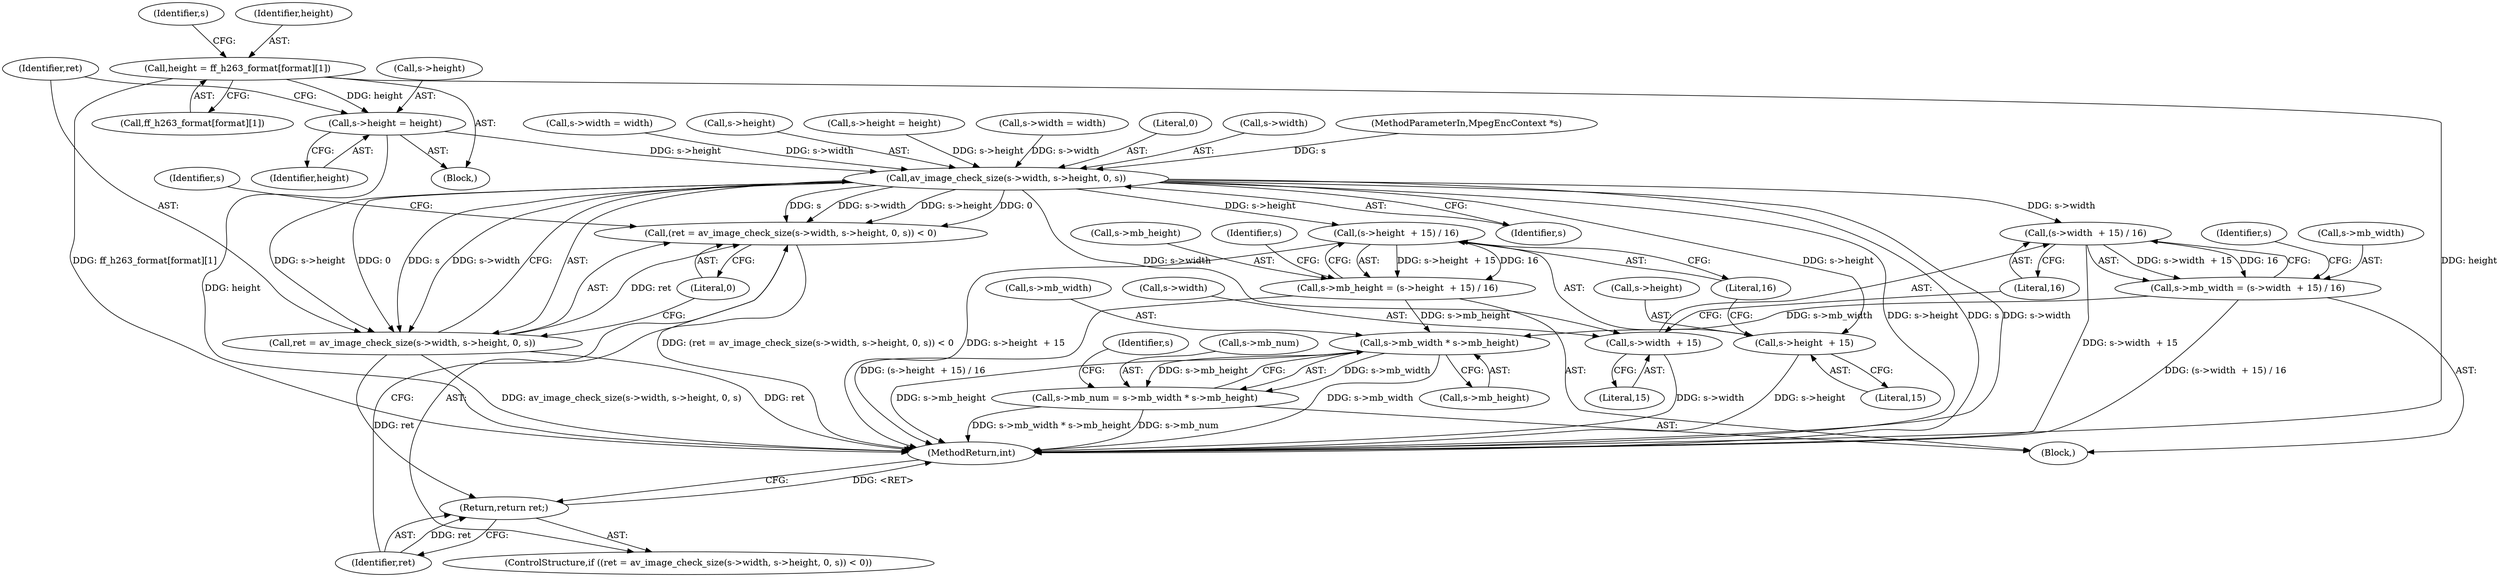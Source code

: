 digraph "0_libav_0a49a62f998747cfa564d98d36a459fe70d3299b@pointer" {
"1000418" [label="(Call,s->height = height)"];
"1000320" [label="(Call,height = ff_h263_format[format][1])"];
"1001036" [label="(Call,av_image_check_size(s->width, s->height, 0, s))"];
"1001033" [label="(Call,(ret = av_image_check_size(s->width, s->height, 0, s)) < 0)"];
"1001034" [label="(Call,ret = av_image_check_size(s->width, s->height, 0, s))"];
"1001046" [label="(Return,return ret;)"];
"1001052" [label="(Call,(s->width  + 15) / 16)"];
"1001048" [label="(Call,s->mb_width = (s->width  + 15) / 16)"];
"1001074" [label="(Call,s->mb_width * s->mb_height)"];
"1001070" [label="(Call,s->mb_num = s->mb_width * s->mb_height)"];
"1001053" [label="(Call,s->width  + 15)"];
"1001063" [label="(Call,(s->height  + 15) / 16)"];
"1001059" [label="(Call,s->mb_height = (s->height  + 15) / 16)"];
"1001064" [label="(Call,s->height  + 15)"];
"1001036" [label="(Call,av_image_check_size(s->width, s->height, 0, s))"];
"1000418" [label="(Call,s->height = height)"];
"1000320" [label="(Call,height = ff_h263_format[format][1])"];
"1000307" [label="(Block,)"];
"1000850" [label="(Call,s->height = height)"];
"1001045" [label="(Literal,0)"];
"1001057" [label="(Literal,15)"];
"1001060" [label="(Call,s->mb_height)"];
"1001035" [label="(Identifier,ret)"];
"1000419" [label="(Call,s->height)"];
"1001047" [label="(Identifier,ret)"];
"1000136" [label="(Block,)"];
"1000413" [label="(Call,s->width = width)"];
"1001043" [label="(Literal,0)"];
"1001046" [label="(Return,return ret;)"];
"1001034" [label="(Call,ret = av_image_check_size(s->width, s->height, 0, s))"];
"1001052" [label="(Call,(s->width  + 15) / 16)"];
"1001078" [label="(Call,s->mb_height)"];
"1001084" [label="(Identifier,s)"];
"1001053" [label="(Call,s->width  + 15)"];
"1001072" [label="(Identifier,s)"];
"1001059" [label="(Call,s->mb_height = (s->height  + 15) / 16)"];
"1001068" [label="(Literal,15)"];
"1001037" [label="(Call,s->width)"];
"1001070" [label="(Call,s->mb_num = s->mb_width * s->mb_height)"];
"1001074" [label="(Call,s->mb_width * s->mb_height)"];
"1000135" [label="(MethodParameterIn,MpegEncContext *s)"];
"1001061" [label="(Identifier,s)"];
"1001033" [label="(Call,(ret = av_image_check_size(s->width, s->height, 0, s)) < 0)"];
"1001050" [label="(Identifier,s)"];
"1000845" [label="(Call,s->width = width)"];
"1001032" [label="(ControlStructure,if ((ret = av_image_check_size(s->width, s->height, 0, s)) < 0))"];
"1001065" [label="(Call,s->height)"];
"1000329" [label="(Identifier,s)"];
"1001058" [label="(Literal,16)"];
"1000322" [label="(Call,ff_h263_format[format][1])"];
"1001064" [label="(Call,s->height  + 15)"];
"1001071" [label="(Call,s->mb_num)"];
"1000422" [label="(Identifier,height)"];
"1001063" [label="(Call,(s->height  + 15) / 16)"];
"1001069" [label="(Literal,16)"];
"1001049" [label="(Call,s->mb_width)"];
"1000321" [label="(Identifier,height)"];
"1001075" [label="(Call,s->mb_width)"];
"1001103" [label="(MethodReturn,int)"];
"1001048" [label="(Call,s->mb_width = (s->width  + 15) / 16)"];
"1001054" [label="(Call,s->width)"];
"1001044" [label="(Identifier,s)"];
"1001040" [label="(Call,s->height)"];
"1000418" -> "1000307"  [label="AST: "];
"1000418" -> "1000422"  [label="CFG: "];
"1000419" -> "1000418"  [label="AST: "];
"1000422" -> "1000418"  [label="AST: "];
"1001035" -> "1000418"  [label="CFG: "];
"1000418" -> "1001103"  [label="DDG: height"];
"1000320" -> "1000418"  [label="DDG: height"];
"1000418" -> "1001036"  [label="DDG: s->height"];
"1000320" -> "1000307"  [label="AST: "];
"1000320" -> "1000322"  [label="CFG: "];
"1000321" -> "1000320"  [label="AST: "];
"1000322" -> "1000320"  [label="AST: "];
"1000329" -> "1000320"  [label="CFG: "];
"1000320" -> "1001103"  [label="DDG: ff_h263_format[format][1]"];
"1000320" -> "1001103"  [label="DDG: height"];
"1001036" -> "1001034"  [label="AST: "];
"1001036" -> "1001044"  [label="CFG: "];
"1001037" -> "1001036"  [label="AST: "];
"1001040" -> "1001036"  [label="AST: "];
"1001043" -> "1001036"  [label="AST: "];
"1001044" -> "1001036"  [label="AST: "];
"1001034" -> "1001036"  [label="CFG: "];
"1001036" -> "1001103"  [label="DDG: s->height"];
"1001036" -> "1001103"  [label="DDG: s"];
"1001036" -> "1001103"  [label="DDG: s->width"];
"1001036" -> "1001033"  [label="DDG: s->width"];
"1001036" -> "1001033"  [label="DDG: s->height"];
"1001036" -> "1001033"  [label="DDG: 0"];
"1001036" -> "1001033"  [label="DDG: s"];
"1001036" -> "1001034"  [label="DDG: s->width"];
"1001036" -> "1001034"  [label="DDG: s->height"];
"1001036" -> "1001034"  [label="DDG: 0"];
"1001036" -> "1001034"  [label="DDG: s"];
"1000413" -> "1001036"  [label="DDG: s->width"];
"1000845" -> "1001036"  [label="DDG: s->width"];
"1000850" -> "1001036"  [label="DDG: s->height"];
"1000135" -> "1001036"  [label="DDG: s"];
"1001036" -> "1001052"  [label="DDG: s->width"];
"1001036" -> "1001053"  [label="DDG: s->width"];
"1001036" -> "1001063"  [label="DDG: s->height"];
"1001036" -> "1001064"  [label="DDG: s->height"];
"1001033" -> "1001032"  [label="AST: "];
"1001033" -> "1001045"  [label="CFG: "];
"1001034" -> "1001033"  [label="AST: "];
"1001045" -> "1001033"  [label="AST: "];
"1001047" -> "1001033"  [label="CFG: "];
"1001050" -> "1001033"  [label="CFG: "];
"1001033" -> "1001103"  [label="DDG: (ret = av_image_check_size(s->width, s->height, 0, s)) < 0"];
"1001034" -> "1001033"  [label="DDG: ret"];
"1001035" -> "1001034"  [label="AST: "];
"1001045" -> "1001034"  [label="CFG: "];
"1001034" -> "1001103"  [label="DDG: av_image_check_size(s->width, s->height, 0, s)"];
"1001034" -> "1001103"  [label="DDG: ret"];
"1001034" -> "1001046"  [label="DDG: ret"];
"1001046" -> "1001032"  [label="AST: "];
"1001046" -> "1001047"  [label="CFG: "];
"1001047" -> "1001046"  [label="AST: "];
"1001103" -> "1001046"  [label="CFG: "];
"1001046" -> "1001103"  [label="DDG: <RET>"];
"1001047" -> "1001046"  [label="DDG: ret"];
"1001052" -> "1001048"  [label="AST: "];
"1001052" -> "1001058"  [label="CFG: "];
"1001053" -> "1001052"  [label="AST: "];
"1001058" -> "1001052"  [label="AST: "];
"1001048" -> "1001052"  [label="CFG: "];
"1001052" -> "1001103"  [label="DDG: s->width  + 15"];
"1001052" -> "1001048"  [label="DDG: s->width  + 15"];
"1001052" -> "1001048"  [label="DDG: 16"];
"1001048" -> "1000136"  [label="AST: "];
"1001049" -> "1001048"  [label="AST: "];
"1001061" -> "1001048"  [label="CFG: "];
"1001048" -> "1001103"  [label="DDG: (s->width  + 15) / 16"];
"1001048" -> "1001074"  [label="DDG: s->mb_width"];
"1001074" -> "1001070"  [label="AST: "];
"1001074" -> "1001078"  [label="CFG: "];
"1001075" -> "1001074"  [label="AST: "];
"1001078" -> "1001074"  [label="AST: "];
"1001070" -> "1001074"  [label="CFG: "];
"1001074" -> "1001103"  [label="DDG: s->mb_width"];
"1001074" -> "1001103"  [label="DDG: s->mb_height"];
"1001074" -> "1001070"  [label="DDG: s->mb_width"];
"1001074" -> "1001070"  [label="DDG: s->mb_height"];
"1001059" -> "1001074"  [label="DDG: s->mb_height"];
"1001070" -> "1000136"  [label="AST: "];
"1001071" -> "1001070"  [label="AST: "];
"1001084" -> "1001070"  [label="CFG: "];
"1001070" -> "1001103"  [label="DDG: s->mb_width * s->mb_height"];
"1001070" -> "1001103"  [label="DDG: s->mb_num"];
"1001053" -> "1001057"  [label="CFG: "];
"1001054" -> "1001053"  [label="AST: "];
"1001057" -> "1001053"  [label="AST: "];
"1001058" -> "1001053"  [label="CFG: "];
"1001053" -> "1001103"  [label="DDG: s->width"];
"1001063" -> "1001059"  [label="AST: "];
"1001063" -> "1001069"  [label="CFG: "];
"1001064" -> "1001063"  [label="AST: "];
"1001069" -> "1001063"  [label="AST: "];
"1001059" -> "1001063"  [label="CFG: "];
"1001063" -> "1001103"  [label="DDG: s->height  + 15"];
"1001063" -> "1001059"  [label="DDG: s->height  + 15"];
"1001063" -> "1001059"  [label="DDG: 16"];
"1001059" -> "1000136"  [label="AST: "];
"1001060" -> "1001059"  [label="AST: "];
"1001072" -> "1001059"  [label="CFG: "];
"1001059" -> "1001103"  [label="DDG: (s->height  + 15) / 16"];
"1001064" -> "1001068"  [label="CFG: "];
"1001065" -> "1001064"  [label="AST: "];
"1001068" -> "1001064"  [label="AST: "];
"1001069" -> "1001064"  [label="CFG: "];
"1001064" -> "1001103"  [label="DDG: s->height"];
}

